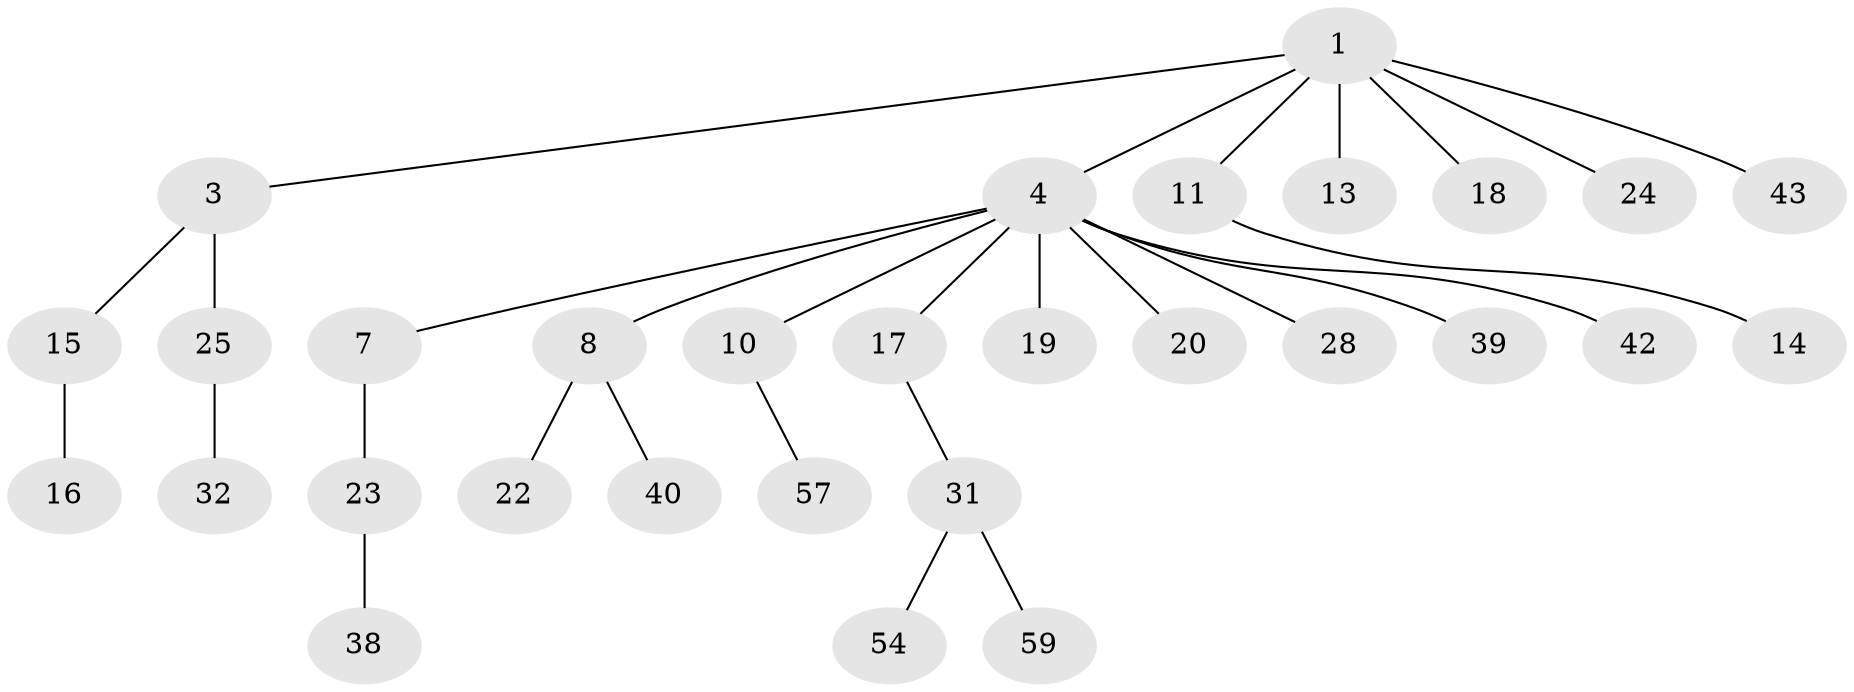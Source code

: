 // original degree distribution, {6: 0.03333333333333333, 4: 0.08333333333333333, 3: 0.1, 5: 0.03333333333333333, 1: 0.5333333333333333, 2: 0.21666666666666667}
// Generated by graph-tools (version 1.1) at 2025/15/03/09/25 04:15:36]
// undirected, 30 vertices, 29 edges
graph export_dot {
graph [start="1"]
  node [color=gray90,style=filled];
  1 [super="+2+6"];
  3;
  4 [super="+5"];
  7;
  8 [super="+26+21"];
  10 [super="+30+47+60+12"];
  11 [super="+29+41"];
  13;
  14;
  15 [super="+55+50"];
  16;
  17 [super="+49"];
  18 [super="+56"];
  19;
  20 [super="+35"];
  22;
  23;
  24 [super="+27"];
  25;
  28 [super="+52"];
  31 [super="+34+46+58"];
  32 [super="+45"];
  38;
  39;
  40;
  42 [super="+53"];
  43;
  54;
  57;
  59;
  1 -- 11;
  1 -- 13;
  1 -- 24;
  1 -- 43;
  1 -- 18;
  1 -- 3;
  1 -- 4;
  3 -- 15;
  3 -- 25;
  4 -- 7;
  4 -- 8;
  4 -- 17;
  4 -- 42;
  4 -- 19;
  4 -- 20;
  4 -- 39;
  4 -- 10;
  4 -- 28;
  7 -- 23;
  8 -- 40;
  8 -- 22;
  10 -- 57;
  11 -- 14;
  15 -- 16;
  17 -- 31;
  23 -- 38;
  25 -- 32;
  31 -- 59;
  31 -- 54;
}
